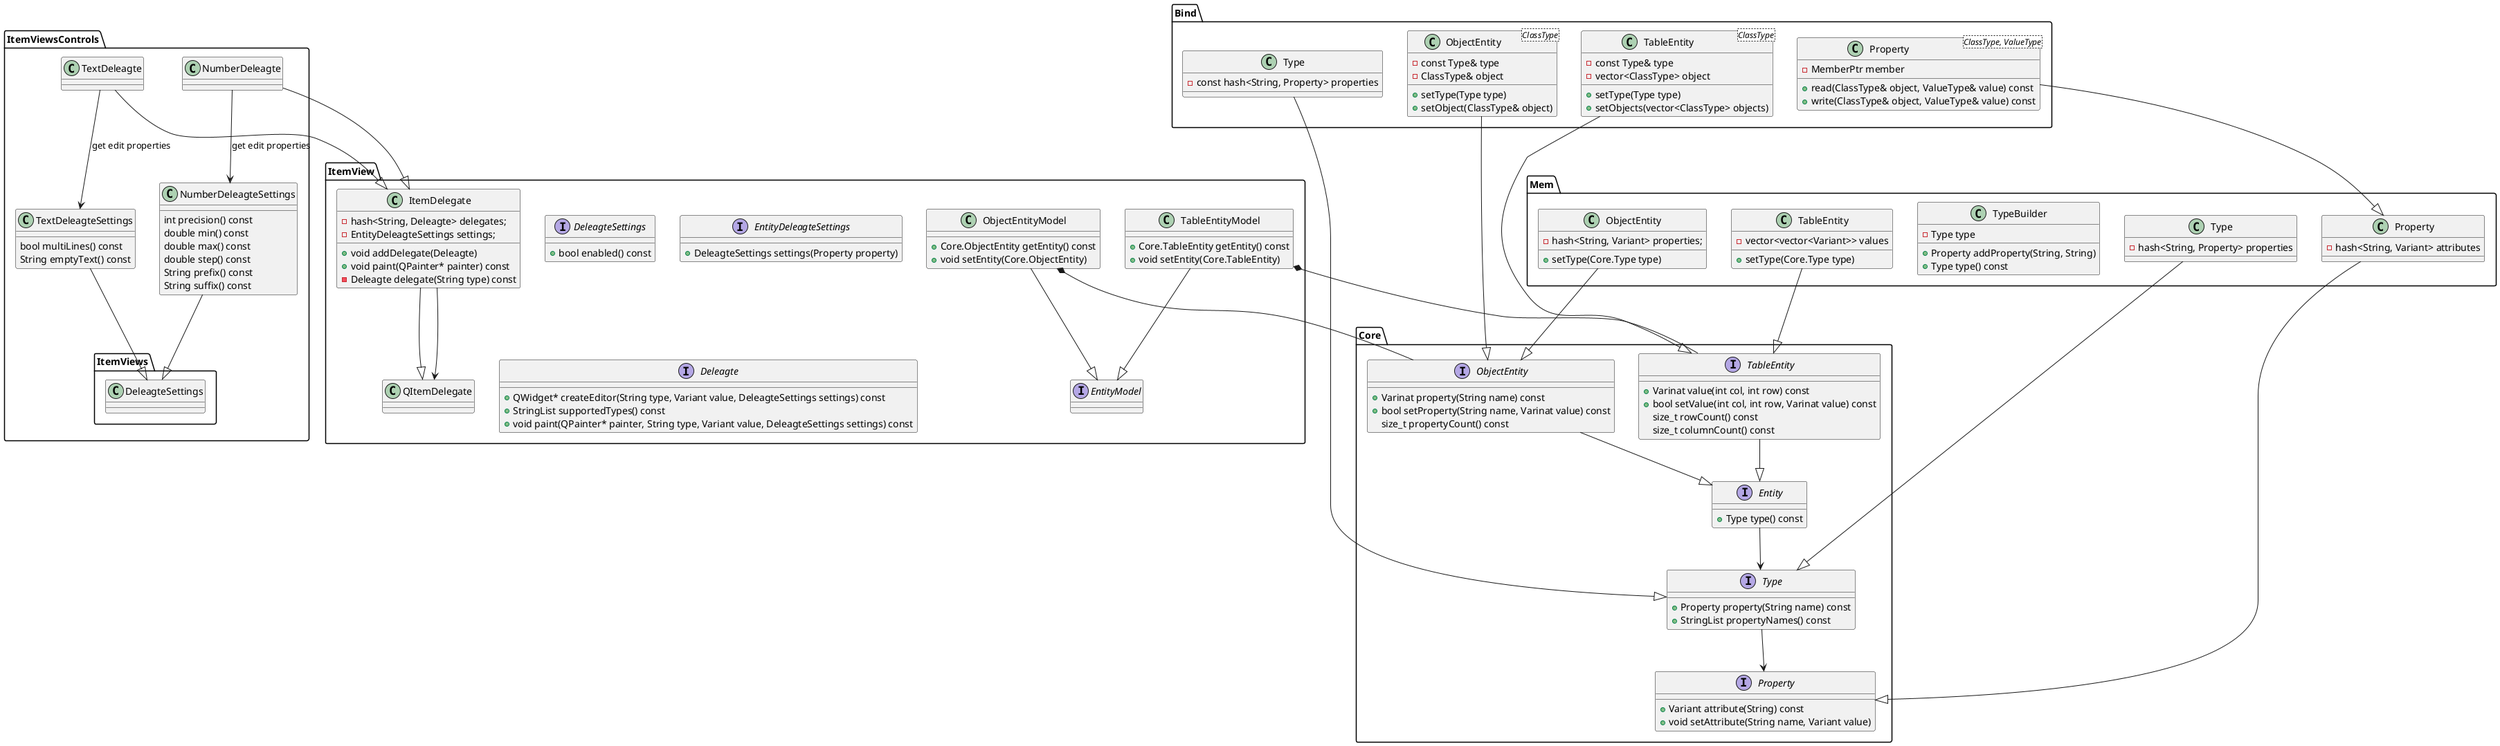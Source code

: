 @startuml

namespace Core {
    interface Property {
        +Variant attribute(String) const
        +void setAttribute(String name, Variant value)
    }

    interface Type {
        +Property property(String name) const
        +StringList propertyNames() const
    }
    Type --> Property

    interface Entity {
        +Type type() const
    }
    Entity --> Type

    interface ObjectEntity {
        +Varinat property(String name) const
        +bool setProperty(String name, Varinat value) const
        size_t propertyCount() const
    }
    ObjectEntity --|> Entity

    interface TableEntity {
        +Varinat value(int col, int row) const
        +bool setValue(int col, int row, Varinat value) const
        size_t rowCount() const
        size_t columnCount() const
    }
    TableEntity --|> Entity
}

namespace ItemView {
    interface EntityModel {
    }

    class ObjectEntityModel {
        +Core.ObjectEntity getEntity() const
        +void setEntity(Core.ObjectEntity)
    }
    ObjectEntityModel --|> EntityModel
    ObjectEntityModel *-- Core.ObjectEntity

    class TableEntityModel {
        +Core.TableEntity getEntity() const
        +void setEntity(Core.TableEntity)
    }
    TableEntityModel --|> EntityModel
    TableEntityModel *-- Core.TableEntity

    interface DeleagteSettings {
        + bool enabled() const
    }

    interface EntityDeleagteSettings {
        + DeleagteSettings settings(Property property)
    }

    interface Deleagte {
        + QWidget* createEditor(String type, Variant value, DeleagteSettings settings) const
        + StringList supportedTypes() const
        + void paint(QPainter* painter, String type, Variant value, DeleagteSettings settings) const
    }

    class ItemDelegate {
        + void addDelegate(Deleagte)
        + void paint(QPainter* painter) const
        - Deleagte delegate(String type) const
        - hash<String, Deleagte> delegates;
        - EntityDeleagteSettings settings;
    }
    ItemDelegate --|> QItemDelegate
    ItemDelegate --> QItemDelegate
}

namespace ItemViewsControls {
    class TextDeleagteSettings {
        bool multiLines() const
        String emptyText() const
    }
    TextDeleagteSettings --|> ItemViews.DeleagteSettings

    class TextDeleagte {
    }
    TextDeleagte --|> ItemDelegate
    TextDeleagte --> TextDeleagteSettings : get edit properties

    class NumberDeleagteSettings {
        int precision() const
        double min() const
        double max() const
        double step() const
        String prefix() const
        String suffix() const
    }
    NumberDeleagteSettings --|> ItemViews.DeleagteSettings

    class NumberDeleagte {
    }
    NumberDeleagte --|> ItemDelegate
    NumberDeleagte --> NumberDeleagteSettings : get edit properties
}

namespace Mem {
    class Property {
        -hash<String, Variant> attributes
    }
    Property --|> Core.Property

    class Type {
        -hash<String, Property> properties
    }
    Type --|> Core.Type

    class TypeBuilder {
        +Property addProperty(String, String)
        +Type type() const
        -Type type
    }
    class ObjectEntity {
        +setType(Core.Type type)
        -hash<String, Variant> properties;
    }
    ObjectEntity --|> Core.ObjectEntity

    class TableEntity {
        +setType(Core.Type type)
        -vector<vector<Variant>> values
    }
    TableEntity --|> Core.TableEntity
}

namespace Bind {
    class Property<ClassType, ValueType> {
        + read(ClassType& object, ValueType& value) const
        + write(ClassType& object, ValueType& value) const
        - MemberPtr member
    }
    Property --|> Mem.Property

    class Type {
        -const hash<String, Property> properties
    }
    Type --|> Core.Type

    class ObjectEntity<ClassType> {
        +setType(Type type)
        +setObject(ClassType& object)
        -const Type& type
        -ClassType& object
    }
    ObjectEntity --|> Core.ObjectEntity

    class TableEntity<ClassType> {
        +setType(Type type)
        +setObjects(vector<ClassType> objects)
        -const Type& type
        -vector<ClassType> object
    }
    TableEntity --|> Core.TableEntity
}
@enduml
